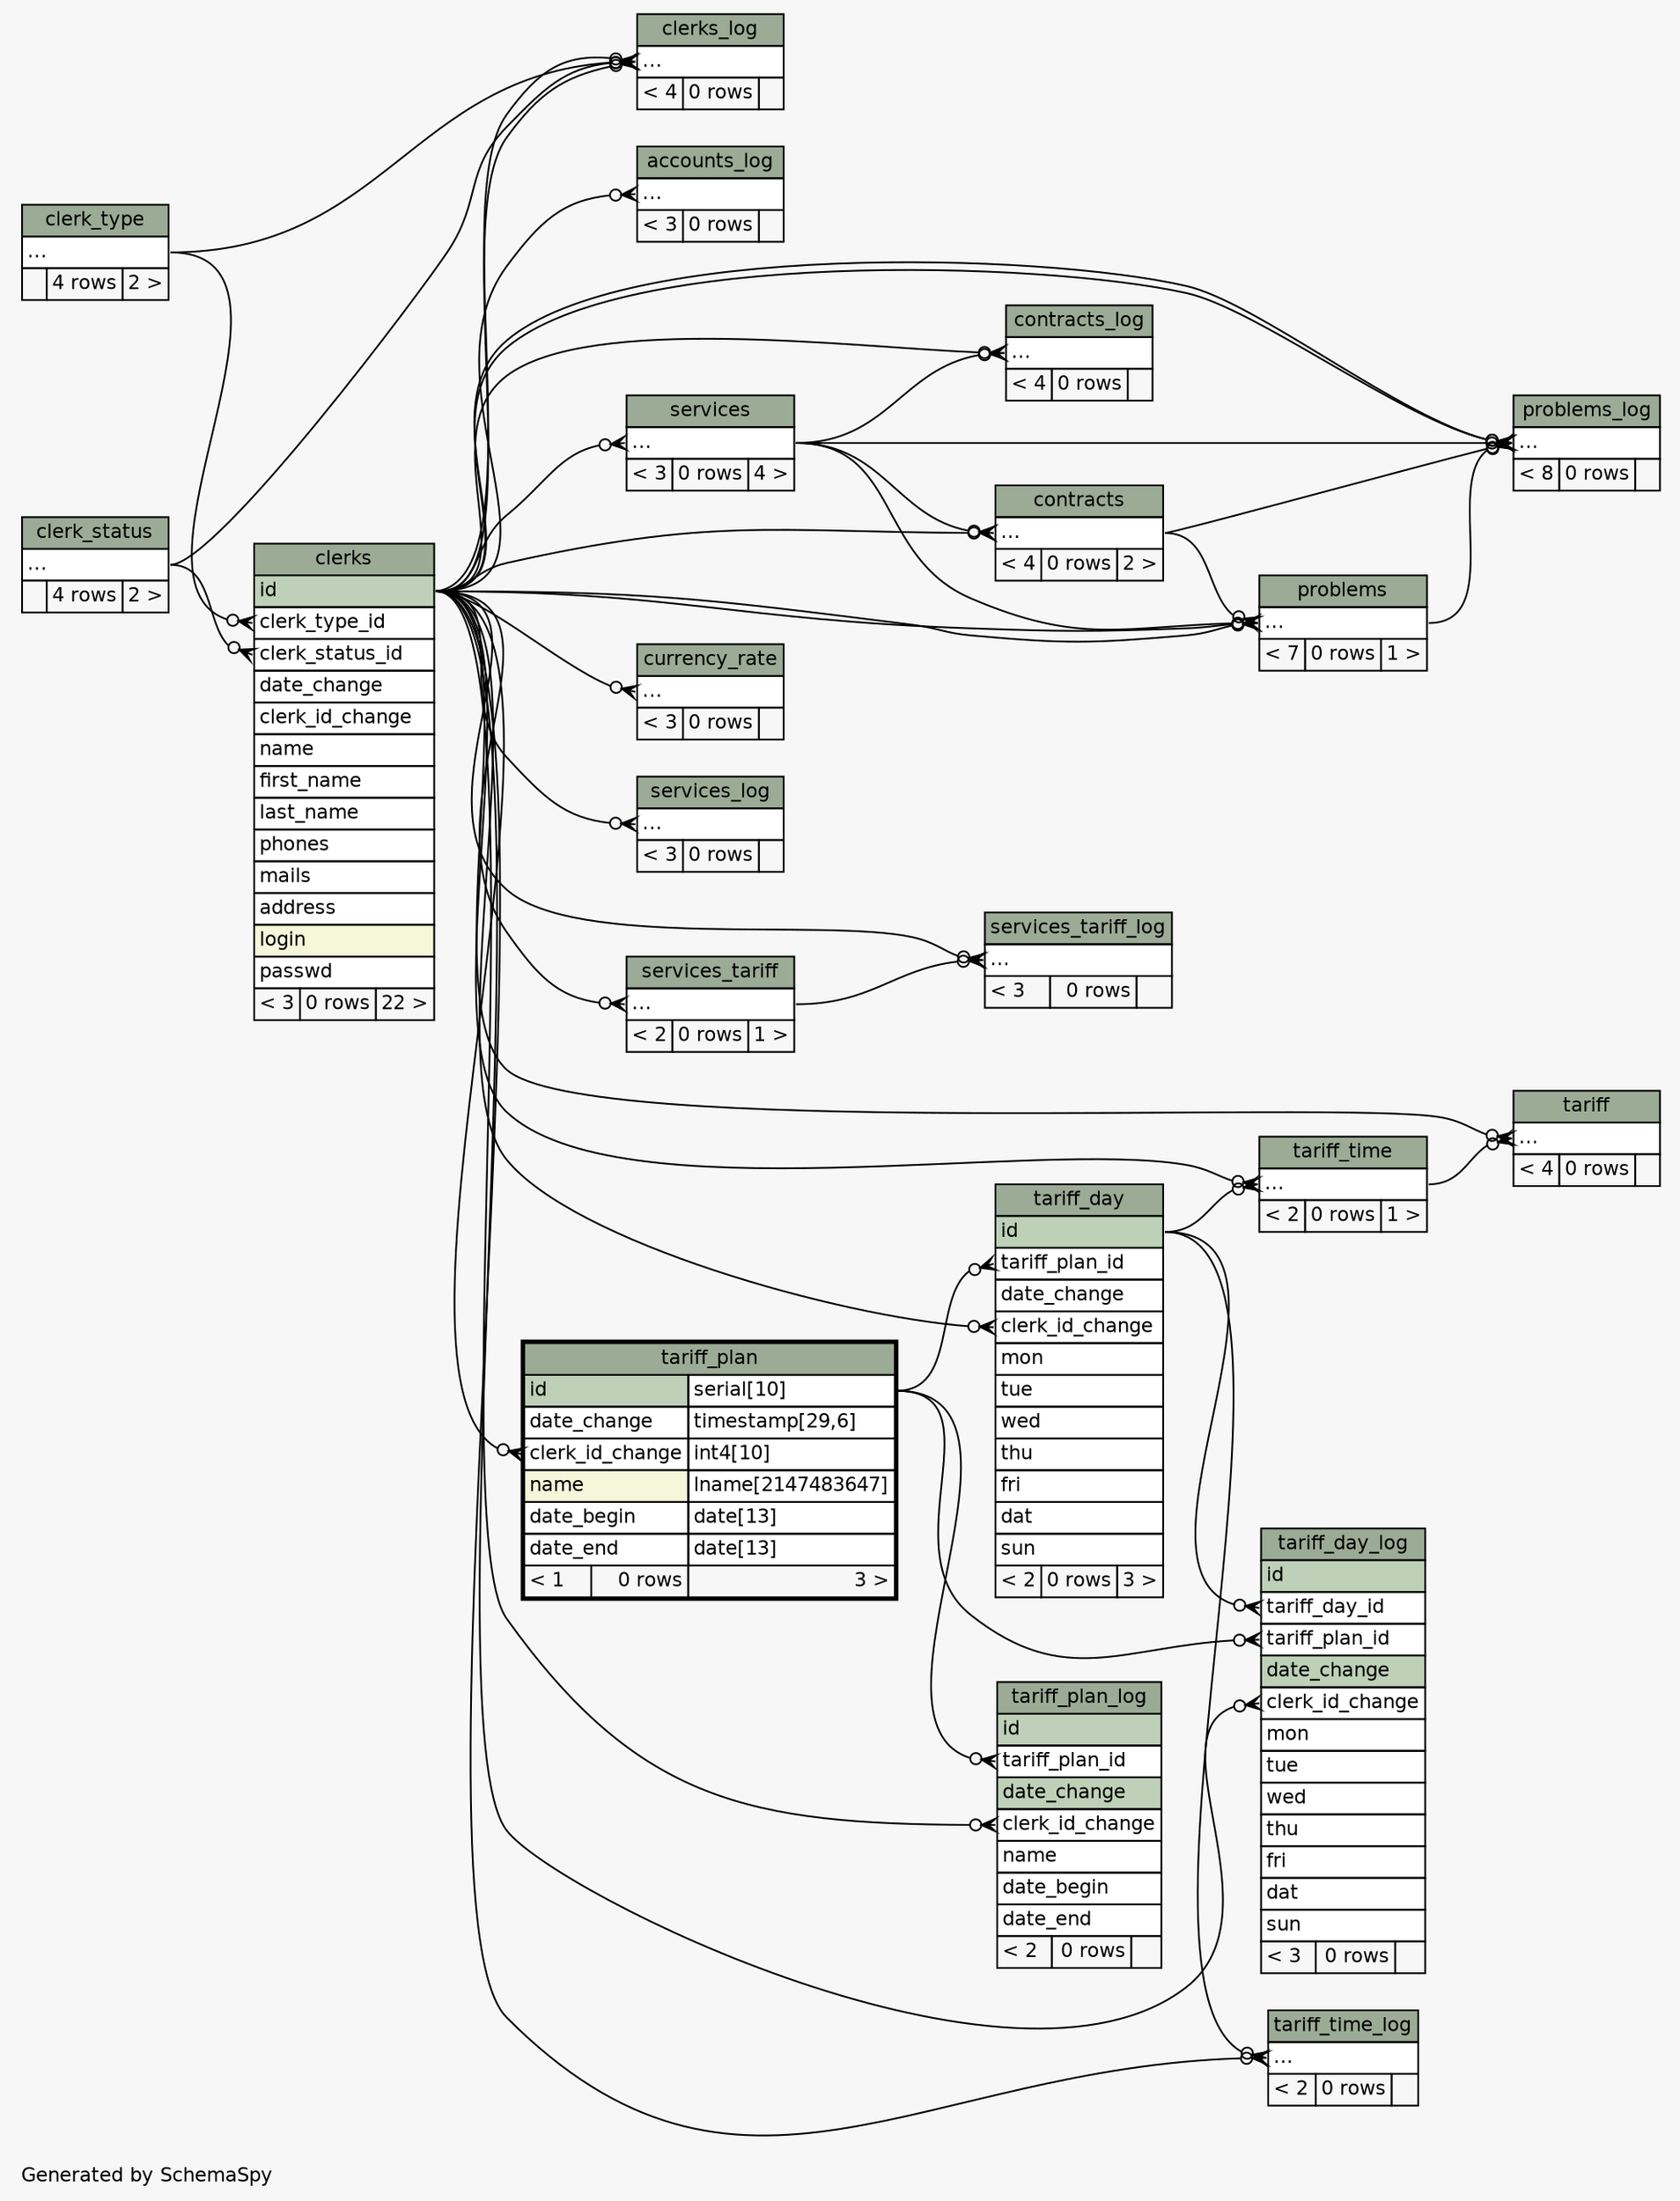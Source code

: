 // dot 2.26.0 on Linux 2.6.32-358.2.1.el6.x86_64
// SchemaSpy rev 590
digraph "twoDegreesRelationshipsDiagram" {
  graph [
    rankdir="RL"
    bgcolor="#f7f7f7"
    label="\nGenerated by SchemaSpy"
    labeljust="l"
    nodesep="0.18"
    ranksep="0.46"
    fontname="Helvetica"
    fontsize="11"
  ];
  node [
    fontname="Helvetica"
    fontsize="11"
    shape="plaintext"
  ];
  edge [
    arrowsize="0.8"
  ];
  "accounts_log":"elipses":w -> "clerks":"id":e [arrowhead=none dir=back arrowtail=crowodot];
  "clerks":"clerk_status_id":w -> "clerk_status":"elipses":e [arrowhead=none dir=back arrowtail=crowodot];
  "clerks":"clerk_type_id":w -> "clerk_type":"elipses":e [arrowhead=none dir=back arrowtail=crowodot];
  "clerks_log":"elipses":w -> "clerks":"id":e [arrowhead=none dir=back arrowtail=crowodot];
  "clerks_log":"elipses":w -> "clerks":"id":e [arrowhead=none dir=back arrowtail=crowodot];
  "clerks_log":"elipses":w -> "clerk_status":"elipses":e [arrowhead=none dir=back arrowtail=crowodot];
  "clerks_log":"elipses":w -> "clerk_type":"elipses":e [arrowhead=none dir=back arrowtail=crowodot];
  "contracts":"elipses":w -> "clerks":"id":e [arrowhead=none dir=back arrowtail=crowodot];
  "contracts":"elipses":w -> "services":"elipses":e [arrowhead=none dir=back arrowtail=crowodot];
  "contracts_log":"elipses":w -> "clerks":"id":e [arrowhead=none dir=back arrowtail=crowodot];
  "contracts_log":"elipses":w -> "services":"elipses":e [arrowhead=none dir=back arrowtail=crowodot];
  "currency_rate":"elipses":w -> "clerks":"id":e [arrowhead=none dir=back arrowtail=crowodot];
  "problems":"elipses":w -> "clerks":"id":e [arrowhead=none dir=back arrowtail=crowodot];
  "problems":"elipses":w -> "clerks":"id":e [arrowhead=none dir=back arrowtail=crowodot];
  "problems":"elipses":w -> "contracts":"elipses":e [arrowhead=none dir=back arrowtail=crowodot];
  "problems":"elipses":w -> "services":"elipses":e [arrowhead=none dir=back arrowtail=crowodot];
  "problems_log":"elipses":w -> "clerks":"id":e [arrowhead=none dir=back arrowtail=crowodot];
  "problems_log":"elipses":w -> "clerks":"id":e [arrowhead=none dir=back arrowtail=crowodot];
  "problems_log":"elipses":w -> "contracts":"elipses":e [arrowhead=none dir=back arrowtail=crowodot];
  "problems_log":"elipses":w -> "problems":"elipses":e [arrowhead=none dir=back arrowtail=crowodot];
  "problems_log":"elipses":w -> "services":"elipses":e [arrowhead=none dir=back arrowtail=crowodot];
  "services":"elipses":w -> "clerks":"id":e [arrowhead=none dir=back arrowtail=crowodot];
  "services_log":"elipses":w -> "clerks":"id":e [arrowhead=none dir=back arrowtail=crowodot];
  "services_tariff":"elipses":w -> "clerks":"id":e [arrowhead=none dir=back arrowtail=crowodot];
  "services_tariff_log":"elipses":w -> "clerks":"id":e [arrowhead=none dir=back arrowtail=crowodot];
  "services_tariff_log":"elipses":w -> "services_tariff":"elipses":e [arrowhead=none dir=back arrowtail=crowodot];
  "tariff":"elipses":w -> "clerks":"id":e [arrowhead=none dir=back arrowtail=crowodot];
  "tariff":"elipses":w -> "tariff_time":"elipses":e [arrowhead=none dir=back arrowtail=crowodot];
  "tariff_day":"clerk_id_change":w -> "clerks":"id":e [arrowhead=none dir=back arrowtail=crowodot];
  "tariff_day":"tariff_plan_id":w -> "tariff_plan":"id.type":e [arrowhead=none dir=back arrowtail=crowodot];
  "tariff_day_log":"clerk_id_change":w -> "clerks":"id":e [arrowhead=none dir=back arrowtail=crowodot];
  "tariff_day_log":"tariff_day_id":w -> "tariff_day":"id":e [arrowhead=none dir=back arrowtail=crowodot];
  "tariff_day_log":"tariff_plan_id":w -> "tariff_plan":"id.type":e [arrowhead=none dir=back arrowtail=crowodot];
  "tariff_plan":"clerk_id_change":w -> "clerks":"id":e [arrowhead=none dir=back arrowtail=crowodot];
  "tariff_plan_log":"clerk_id_change":w -> "clerks":"id":e [arrowhead=none dir=back arrowtail=crowodot];
  "tariff_plan_log":"tariff_plan_id":w -> "tariff_plan":"id.type":e [arrowhead=none dir=back arrowtail=crowodot];
  "tariff_time":"elipses":w -> "clerks":"id":e [arrowhead=none dir=back arrowtail=crowodot];
  "tariff_time":"elipses":w -> "tariff_day":"id":e [arrowhead=none dir=back arrowtail=crowodot];
  "tariff_time_log":"elipses":w -> "clerks":"id":e [arrowhead=none dir=back arrowtail=crowodot];
  "tariff_time_log":"elipses":w -> "tariff_day":"id":e [arrowhead=none dir=back arrowtail=crowodot];
  "accounts_log" [
    label=<
    <TABLE BORDER="0" CELLBORDER="1" CELLSPACING="0" BGCOLOR="#ffffff">
      <TR><TD COLSPAN="3" BGCOLOR="#9bab96" ALIGN="CENTER">accounts_log</TD></TR>
      <TR><TD PORT="elipses" COLSPAN="3" ALIGN="LEFT">...</TD></TR>
      <TR><TD ALIGN="LEFT" BGCOLOR="#f7f7f7">&lt; 3</TD><TD ALIGN="RIGHT" BGCOLOR="#f7f7f7">0 rows</TD><TD ALIGN="RIGHT" BGCOLOR="#f7f7f7">  </TD></TR>
    </TABLE>>
    URL="accounts_log.html"
    tooltip="accounts_log"
  ];
  "clerk_status" [
    label=<
    <TABLE BORDER="0" CELLBORDER="1" CELLSPACING="0" BGCOLOR="#ffffff">
      <TR><TD COLSPAN="3" BGCOLOR="#9bab96" ALIGN="CENTER">clerk_status</TD></TR>
      <TR><TD PORT="elipses" COLSPAN="3" ALIGN="LEFT">...</TD></TR>
      <TR><TD ALIGN="LEFT" BGCOLOR="#f7f7f7">  </TD><TD ALIGN="RIGHT" BGCOLOR="#f7f7f7">4 rows</TD><TD ALIGN="RIGHT" BGCOLOR="#f7f7f7">2 &gt;</TD></TR>
    </TABLE>>
    URL="clerk_status.html"
    tooltip="clerk_status"
  ];
  "clerk_type" [
    label=<
    <TABLE BORDER="0" CELLBORDER="1" CELLSPACING="0" BGCOLOR="#ffffff">
      <TR><TD COLSPAN="3" BGCOLOR="#9bab96" ALIGN="CENTER">clerk_type</TD></TR>
      <TR><TD PORT="elipses" COLSPAN="3" ALIGN="LEFT">...</TD></TR>
      <TR><TD ALIGN="LEFT" BGCOLOR="#f7f7f7">  </TD><TD ALIGN="RIGHT" BGCOLOR="#f7f7f7">4 rows</TD><TD ALIGN="RIGHT" BGCOLOR="#f7f7f7">2 &gt;</TD></TR>
    </TABLE>>
    URL="clerk_type.html"
    tooltip="clerk_type"
  ];
  "clerks" [
    label=<
    <TABLE BORDER="0" CELLBORDER="1" CELLSPACING="0" BGCOLOR="#ffffff">
      <TR><TD COLSPAN="3" BGCOLOR="#9bab96" ALIGN="CENTER">clerks</TD></TR>
      <TR><TD PORT="id" COLSPAN="3" BGCOLOR="#bed1b8" ALIGN="LEFT">id</TD></TR>
      <TR><TD PORT="clerk_type_id" COLSPAN="3" ALIGN="LEFT">clerk_type_id</TD></TR>
      <TR><TD PORT="clerk_status_id" COLSPAN="3" ALIGN="LEFT">clerk_status_id</TD></TR>
      <TR><TD PORT="date_change" COLSPAN="3" ALIGN="LEFT">date_change</TD></TR>
      <TR><TD PORT="clerk_id_change" COLSPAN="3" ALIGN="LEFT">clerk_id_change</TD></TR>
      <TR><TD PORT="name" COLSPAN="3" ALIGN="LEFT">name</TD></TR>
      <TR><TD PORT="first_name" COLSPAN="3" ALIGN="LEFT">first_name</TD></TR>
      <TR><TD PORT="last_name" COLSPAN="3" ALIGN="LEFT">last_name</TD></TR>
      <TR><TD PORT="phones" COLSPAN="3" ALIGN="LEFT">phones</TD></TR>
      <TR><TD PORT="mails" COLSPAN="3" ALIGN="LEFT">mails</TD></TR>
      <TR><TD PORT="address" COLSPAN="3" ALIGN="LEFT">address</TD></TR>
      <TR><TD PORT="login" COLSPAN="3" BGCOLOR="#f4f7da" ALIGN="LEFT">login</TD></TR>
      <TR><TD PORT="passwd" COLSPAN="3" ALIGN="LEFT">passwd</TD></TR>
      <TR><TD ALIGN="LEFT" BGCOLOR="#f7f7f7">&lt; 3</TD><TD ALIGN="RIGHT" BGCOLOR="#f7f7f7">0 rows</TD><TD ALIGN="RIGHT" BGCOLOR="#f7f7f7">22 &gt;</TD></TR>
    </TABLE>>
    URL="clerks.html"
    tooltip="clerks"
  ];
  "clerks_log" [
    label=<
    <TABLE BORDER="0" CELLBORDER="1" CELLSPACING="0" BGCOLOR="#ffffff">
      <TR><TD COLSPAN="3" BGCOLOR="#9bab96" ALIGN="CENTER">clerks_log</TD></TR>
      <TR><TD PORT="elipses" COLSPAN="3" ALIGN="LEFT">...</TD></TR>
      <TR><TD ALIGN="LEFT" BGCOLOR="#f7f7f7">&lt; 4</TD><TD ALIGN="RIGHT" BGCOLOR="#f7f7f7">0 rows</TD><TD ALIGN="RIGHT" BGCOLOR="#f7f7f7">  </TD></TR>
    </TABLE>>
    URL="clerks_log.html"
    tooltip="clerks_log"
  ];
  "contracts" [
    label=<
    <TABLE BORDER="0" CELLBORDER="1" CELLSPACING="0" BGCOLOR="#ffffff">
      <TR><TD COLSPAN="3" BGCOLOR="#9bab96" ALIGN="CENTER">contracts</TD></TR>
      <TR><TD PORT="elipses" COLSPAN="3" ALIGN="LEFT">...</TD></TR>
      <TR><TD ALIGN="LEFT" BGCOLOR="#f7f7f7">&lt; 4</TD><TD ALIGN="RIGHT" BGCOLOR="#f7f7f7">0 rows</TD><TD ALIGN="RIGHT" BGCOLOR="#f7f7f7">2 &gt;</TD></TR>
    </TABLE>>
    URL="contracts.html"
    tooltip="contracts"
  ];
  "contracts_log" [
    label=<
    <TABLE BORDER="0" CELLBORDER="1" CELLSPACING="0" BGCOLOR="#ffffff">
      <TR><TD COLSPAN="3" BGCOLOR="#9bab96" ALIGN="CENTER">contracts_log</TD></TR>
      <TR><TD PORT="elipses" COLSPAN="3" ALIGN="LEFT">...</TD></TR>
      <TR><TD ALIGN="LEFT" BGCOLOR="#f7f7f7">&lt; 4</TD><TD ALIGN="RIGHT" BGCOLOR="#f7f7f7">0 rows</TD><TD ALIGN="RIGHT" BGCOLOR="#f7f7f7">  </TD></TR>
    </TABLE>>
    URL="contracts_log.html"
    tooltip="contracts_log"
  ];
  "currency_rate" [
    label=<
    <TABLE BORDER="0" CELLBORDER="1" CELLSPACING="0" BGCOLOR="#ffffff">
      <TR><TD COLSPAN="3" BGCOLOR="#9bab96" ALIGN="CENTER">currency_rate</TD></TR>
      <TR><TD PORT="elipses" COLSPAN="3" ALIGN="LEFT">...</TD></TR>
      <TR><TD ALIGN="LEFT" BGCOLOR="#f7f7f7">&lt; 3</TD><TD ALIGN="RIGHT" BGCOLOR="#f7f7f7">0 rows</TD><TD ALIGN="RIGHT" BGCOLOR="#f7f7f7">  </TD></TR>
    </TABLE>>
    URL="currency_rate.html"
    tooltip="currency_rate"
  ];
  "problems" [
    label=<
    <TABLE BORDER="0" CELLBORDER="1" CELLSPACING="0" BGCOLOR="#ffffff">
      <TR><TD COLSPAN="3" BGCOLOR="#9bab96" ALIGN="CENTER">problems</TD></TR>
      <TR><TD PORT="elipses" COLSPAN="3" ALIGN="LEFT">...</TD></TR>
      <TR><TD ALIGN="LEFT" BGCOLOR="#f7f7f7">&lt; 7</TD><TD ALIGN="RIGHT" BGCOLOR="#f7f7f7">0 rows</TD><TD ALIGN="RIGHT" BGCOLOR="#f7f7f7">1 &gt;</TD></TR>
    </TABLE>>
    URL="problems.html"
    tooltip="problems"
  ];
  "problems_log" [
    label=<
    <TABLE BORDER="0" CELLBORDER="1" CELLSPACING="0" BGCOLOR="#ffffff">
      <TR><TD COLSPAN="3" BGCOLOR="#9bab96" ALIGN="CENTER">problems_log</TD></TR>
      <TR><TD PORT="elipses" COLSPAN="3" ALIGN="LEFT">...</TD></TR>
      <TR><TD ALIGN="LEFT" BGCOLOR="#f7f7f7">&lt; 8</TD><TD ALIGN="RIGHT" BGCOLOR="#f7f7f7">0 rows</TD><TD ALIGN="RIGHT" BGCOLOR="#f7f7f7">  </TD></TR>
    </TABLE>>
    URL="problems_log.html"
    tooltip="problems_log"
  ];
  "services" [
    label=<
    <TABLE BORDER="0" CELLBORDER="1" CELLSPACING="0" BGCOLOR="#ffffff">
      <TR><TD COLSPAN="3" BGCOLOR="#9bab96" ALIGN="CENTER">services</TD></TR>
      <TR><TD PORT="elipses" COLSPAN="3" ALIGN="LEFT">...</TD></TR>
      <TR><TD ALIGN="LEFT" BGCOLOR="#f7f7f7">&lt; 3</TD><TD ALIGN="RIGHT" BGCOLOR="#f7f7f7">0 rows</TD><TD ALIGN="RIGHT" BGCOLOR="#f7f7f7">4 &gt;</TD></TR>
    </TABLE>>
    URL="services.html"
    tooltip="services"
  ];
  "services_log" [
    label=<
    <TABLE BORDER="0" CELLBORDER="1" CELLSPACING="0" BGCOLOR="#ffffff">
      <TR><TD COLSPAN="3" BGCOLOR="#9bab96" ALIGN="CENTER">services_log</TD></TR>
      <TR><TD PORT="elipses" COLSPAN="3" ALIGN="LEFT">...</TD></TR>
      <TR><TD ALIGN="LEFT" BGCOLOR="#f7f7f7">&lt; 3</TD><TD ALIGN="RIGHT" BGCOLOR="#f7f7f7">0 rows</TD><TD ALIGN="RIGHT" BGCOLOR="#f7f7f7">  </TD></TR>
    </TABLE>>
    URL="services_log.html"
    tooltip="services_log"
  ];
  "services_tariff" [
    label=<
    <TABLE BORDER="0" CELLBORDER="1" CELLSPACING="0" BGCOLOR="#ffffff">
      <TR><TD COLSPAN="3" BGCOLOR="#9bab96" ALIGN="CENTER">services_tariff</TD></TR>
      <TR><TD PORT="elipses" COLSPAN="3" ALIGN="LEFT">...</TD></TR>
      <TR><TD ALIGN="LEFT" BGCOLOR="#f7f7f7">&lt; 2</TD><TD ALIGN="RIGHT" BGCOLOR="#f7f7f7">0 rows</TD><TD ALIGN="RIGHT" BGCOLOR="#f7f7f7">1 &gt;</TD></TR>
    </TABLE>>
    URL="services_tariff.html"
    tooltip="services_tariff"
  ];
  "services_tariff_log" [
    label=<
    <TABLE BORDER="0" CELLBORDER="1" CELLSPACING="0" BGCOLOR="#ffffff">
      <TR><TD COLSPAN="3" BGCOLOR="#9bab96" ALIGN="CENTER">services_tariff_log</TD></TR>
      <TR><TD PORT="elipses" COLSPAN="3" ALIGN="LEFT">...</TD></TR>
      <TR><TD ALIGN="LEFT" BGCOLOR="#f7f7f7">&lt; 3</TD><TD ALIGN="RIGHT" BGCOLOR="#f7f7f7">0 rows</TD><TD ALIGN="RIGHT" BGCOLOR="#f7f7f7">  </TD></TR>
    </TABLE>>
    URL="services_tariff_log.html"
    tooltip="services_tariff_log"
  ];
  "tariff" [
    label=<
    <TABLE BORDER="0" CELLBORDER="1" CELLSPACING="0" BGCOLOR="#ffffff">
      <TR><TD COLSPAN="3" BGCOLOR="#9bab96" ALIGN="CENTER">tariff</TD></TR>
      <TR><TD PORT="elipses" COLSPAN="3" ALIGN="LEFT">...</TD></TR>
      <TR><TD ALIGN="LEFT" BGCOLOR="#f7f7f7">&lt; 4</TD><TD ALIGN="RIGHT" BGCOLOR="#f7f7f7">0 rows</TD><TD ALIGN="RIGHT" BGCOLOR="#f7f7f7">  </TD></TR>
    </TABLE>>
    URL="tariff.html"
    tooltip="tariff"
  ];
  "tariff_day" [
    label=<
    <TABLE BORDER="0" CELLBORDER="1" CELLSPACING="0" BGCOLOR="#ffffff">
      <TR><TD COLSPAN="3" BGCOLOR="#9bab96" ALIGN="CENTER">tariff_day</TD></TR>
      <TR><TD PORT="id" COLSPAN="3" BGCOLOR="#bed1b8" ALIGN="LEFT">id</TD></TR>
      <TR><TD PORT="tariff_plan_id" COLSPAN="3" ALIGN="LEFT">tariff_plan_id</TD></TR>
      <TR><TD PORT="date_change" COLSPAN="3" ALIGN="LEFT">date_change</TD></TR>
      <TR><TD PORT="clerk_id_change" COLSPAN="3" ALIGN="LEFT">clerk_id_change</TD></TR>
      <TR><TD PORT="mon" COLSPAN="3" ALIGN="LEFT">mon</TD></TR>
      <TR><TD PORT="tue" COLSPAN="3" ALIGN="LEFT">tue</TD></TR>
      <TR><TD PORT="wed" COLSPAN="3" ALIGN="LEFT">wed</TD></TR>
      <TR><TD PORT="thu" COLSPAN="3" ALIGN="LEFT">thu</TD></TR>
      <TR><TD PORT="fri" COLSPAN="3" ALIGN="LEFT">fri</TD></TR>
      <TR><TD PORT="dat" COLSPAN="3" ALIGN="LEFT">dat</TD></TR>
      <TR><TD PORT="sun" COLSPAN="3" ALIGN="LEFT">sun</TD></TR>
      <TR><TD ALIGN="LEFT" BGCOLOR="#f7f7f7">&lt; 2</TD><TD ALIGN="RIGHT" BGCOLOR="#f7f7f7">0 rows</TD><TD ALIGN="RIGHT" BGCOLOR="#f7f7f7">3 &gt;</TD></TR>
    </TABLE>>
    URL="tariff_day.html"
    tooltip="tariff_day"
  ];
  "tariff_day_log" [
    label=<
    <TABLE BORDER="0" CELLBORDER="1" CELLSPACING="0" BGCOLOR="#ffffff">
      <TR><TD COLSPAN="3" BGCOLOR="#9bab96" ALIGN="CENTER">tariff_day_log</TD></TR>
      <TR><TD PORT="id" COLSPAN="3" BGCOLOR="#bed1b8" ALIGN="LEFT">id</TD></TR>
      <TR><TD PORT="tariff_day_id" COLSPAN="3" ALIGN="LEFT">tariff_day_id</TD></TR>
      <TR><TD PORT="tariff_plan_id" COLSPAN="3" ALIGN="LEFT">tariff_plan_id</TD></TR>
      <TR><TD PORT="date_change" COLSPAN="3" BGCOLOR="#bed1b8" ALIGN="LEFT">date_change</TD></TR>
      <TR><TD PORT="clerk_id_change" COLSPAN="3" ALIGN="LEFT">clerk_id_change</TD></TR>
      <TR><TD PORT="mon" COLSPAN="3" ALIGN="LEFT">mon</TD></TR>
      <TR><TD PORT="tue" COLSPAN="3" ALIGN="LEFT">tue</TD></TR>
      <TR><TD PORT="wed" COLSPAN="3" ALIGN="LEFT">wed</TD></TR>
      <TR><TD PORT="thu" COLSPAN="3" ALIGN="LEFT">thu</TD></TR>
      <TR><TD PORT="fri" COLSPAN="3" ALIGN="LEFT">fri</TD></TR>
      <TR><TD PORT="dat" COLSPAN="3" ALIGN="LEFT">dat</TD></TR>
      <TR><TD PORT="sun" COLSPAN="3" ALIGN="LEFT">sun</TD></TR>
      <TR><TD ALIGN="LEFT" BGCOLOR="#f7f7f7">&lt; 3</TD><TD ALIGN="RIGHT" BGCOLOR="#f7f7f7">0 rows</TD><TD ALIGN="RIGHT" BGCOLOR="#f7f7f7">  </TD></TR>
    </TABLE>>
    URL="tariff_day_log.html"
    tooltip="tariff_day_log"
  ];
  "tariff_plan" [
    label=<
    <TABLE BORDER="2" CELLBORDER="1" CELLSPACING="0" BGCOLOR="#ffffff">
      <TR><TD COLSPAN="3" BGCOLOR="#9bab96" ALIGN="CENTER">tariff_plan</TD></TR>
      <TR><TD PORT="id" COLSPAN="2" BGCOLOR="#bed1b8" ALIGN="LEFT">id</TD><TD PORT="id.type" ALIGN="LEFT">serial[10]</TD></TR>
      <TR><TD PORT="date_change" COLSPAN="2" ALIGN="LEFT">date_change</TD><TD PORT="date_change.type" ALIGN="LEFT">timestamp[29,6]</TD></TR>
      <TR><TD PORT="clerk_id_change" COLSPAN="2" ALIGN="LEFT">clerk_id_change</TD><TD PORT="clerk_id_change.type" ALIGN="LEFT">int4[10]</TD></TR>
      <TR><TD PORT="name" COLSPAN="2" BGCOLOR="#f4f7da" ALIGN="LEFT">name</TD><TD PORT="name.type" ALIGN="LEFT">lname[2147483647]</TD></TR>
      <TR><TD PORT="date_begin" COLSPAN="2" ALIGN="LEFT">date_begin</TD><TD PORT="date_begin.type" ALIGN="LEFT">date[13]</TD></TR>
      <TR><TD PORT="date_end" COLSPAN="2" ALIGN="LEFT">date_end</TD><TD PORT="date_end.type" ALIGN="LEFT">date[13]</TD></TR>
      <TR><TD ALIGN="LEFT" BGCOLOR="#f7f7f7">&lt; 1</TD><TD ALIGN="RIGHT" BGCOLOR="#f7f7f7">0 rows</TD><TD ALIGN="RIGHT" BGCOLOR="#f7f7f7">3 &gt;</TD></TR>
    </TABLE>>
    URL="tariff_plan.html"
    tooltip="tariff_plan"
  ];
  "tariff_plan_log" [
    label=<
    <TABLE BORDER="0" CELLBORDER="1" CELLSPACING="0" BGCOLOR="#ffffff">
      <TR><TD COLSPAN="3" BGCOLOR="#9bab96" ALIGN="CENTER">tariff_plan_log</TD></TR>
      <TR><TD PORT="id" COLSPAN="3" BGCOLOR="#bed1b8" ALIGN="LEFT">id</TD></TR>
      <TR><TD PORT="tariff_plan_id" COLSPAN="3" ALIGN="LEFT">tariff_plan_id</TD></TR>
      <TR><TD PORT="date_change" COLSPAN="3" BGCOLOR="#bed1b8" ALIGN="LEFT">date_change</TD></TR>
      <TR><TD PORT="clerk_id_change" COLSPAN="3" ALIGN="LEFT">clerk_id_change</TD></TR>
      <TR><TD PORT="name" COLSPAN="3" ALIGN="LEFT">name</TD></TR>
      <TR><TD PORT="date_begin" COLSPAN="3" ALIGN="LEFT">date_begin</TD></TR>
      <TR><TD PORT="date_end" COLSPAN="3" ALIGN="LEFT">date_end</TD></TR>
      <TR><TD ALIGN="LEFT" BGCOLOR="#f7f7f7">&lt; 2</TD><TD ALIGN="RIGHT" BGCOLOR="#f7f7f7">0 rows</TD><TD ALIGN="RIGHT" BGCOLOR="#f7f7f7">  </TD></TR>
    </TABLE>>
    URL="tariff_plan_log.html"
    tooltip="tariff_plan_log"
  ];
  "tariff_time" [
    label=<
    <TABLE BORDER="0" CELLBORDER="1" CELLSPACING="0" BGCOLOR="#ffffff">
      <TR><TD COLSPAN="3" BGCOLOR="#9bab96" ALIGN="CENTER">tariff_time</TD></TR>
      <TR><TD PORT="elipses" COLSPAN="3" ALIGN="LEFT">...</TD></TR>
      <TR><TD ALIGN="LEFT" BGCOLOR="#f7f7f7">&lt; 2</TD><TD ALIGN="RIGHT" BGCOLOR="#f7f7f7">0 rows</TD><TD ALIGN="RIGHT" BGCOLOR="#f7f7f7">1 &gt;</TD></TR>
    </TABLE>>
    URL="tariff_time.html"
    tooltip="tariff_time"
  ];
  "tariff_time_log" [
    label=<
    <TABLE BORDER="0" CELLBORDER="1" CELLSPACING="0" BGCOLOR="#ffffff">
      <TR><TD COLSPAN="3" BGCOLOR="#9bab96" ALIGN="CENTER">tariff_time_log</TD></TR>
      <TR><TD PORT="elipses" COLSPAN="3" ALIGN="LEFT">...</TD></TR>
      <TR><TD ALIGN="LEFT" BGCOLOR="#f7f7f7">&lt; 2</TD><TD ALIGN="RIGHT" BGCOLOR="#f7f7f7">0 rows</TD><TD ALIGN="RIGHT" BGCOLOR="#f7f7f7">  </TD></TR>
    </TABLE>>
    URL="tariff_time_log.html"
    tooltip="tariff_time_log"
  ];
}
